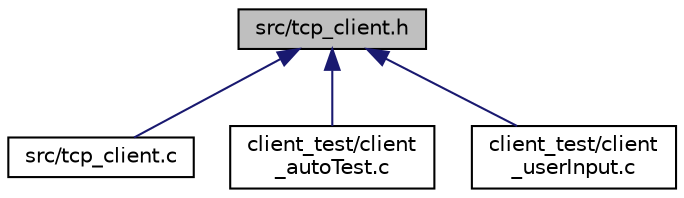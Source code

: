 digraph "src/tcp_client.h"
{
  edge [fontname="Helvetica",fontsize="10",labelfontname="Helvetica",labelfontsize="10"];
  node [fontname="Helvetica",fontsize="10",shape=record];
  Node1 [label="src/tcp_client.h",height=0.2,width=0.4,color="black", fillcolor="grey75", style="filled", fontcolor="black"];
  Node1 -> Node2 [dir="back",color="midnightblue",fontsize="10",style="solid",fontname="Helvetica"];
  Node2 [label="src/tcp_client.c",height=0.2,width=0.4,color="black", fillcolor="white", style="filled",URL="$tcp__client_8c.html"];
  Node1 -> Node3 [dir="back",color="midnightblue",fontsize="10",style="solid",fontname="Helvetica"];
  Node3 [label="client_test/client\l_autoTest.c",height=0.2,width=0.4,color="black", fillcolor="white", style="filled",URL="$client__autoTest_8c.html"];
  Node1 -> Node4 [dir="back",color="midnightblue",fontsize="10",style="solid",fontname="Helvetica"];
  Node4 [label="client_test/client\l_userInput.c",height=0.2,width=0.4,color="black", fillcolor="white", style="filled",URL="$client__userInput_8c.html"];
}
